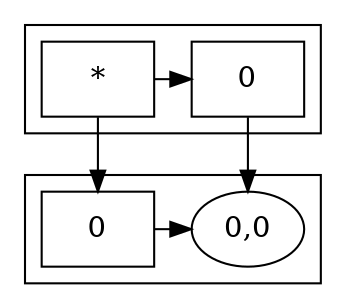 digraph G{
subgraph cluster_area{
{rank=same raiz 140063983820832  }
}
subgraph cluster_lista_columna{
raiz[shape=box,label="*"];
raiz->140063983820832;
140063983820832[shape=box,label="0"];
140063983820832->140063983798464;
140063983798464[label="0,0"]
raiz->140063983822528;
140063983822528[shape=box,label="0"];
{rank=same 140063983822528 140063983798464  }
140063983822528->140063983798464;
}
}
